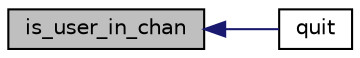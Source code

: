 digraph "is_user_in_chan"
{
  edge [fontname="Helvetica",fontsize="10",labelfontname="Helvetica",labelfontsize="10"];
  node [fontname="Helvetica",fontsize="10",shape=record];
  rankdir="LR";
  Node243 [label="is_user_in_chan",height=0.2,width=0.4,color="black", fillcolor="grey75", style="filled", fontcolor="black"];
  Node243 -> Node244 [dir="back",color="midnightblue",fontsize="10",style="solid",fontname="Helvetica"];
  Node244 [label="quit",height=0.2,width=0.4,color="black", fillcolor="white", style="filled",URL="$server_8h.html#ad059e3df36d3bdbe1c25637c4612b95a"];
}
